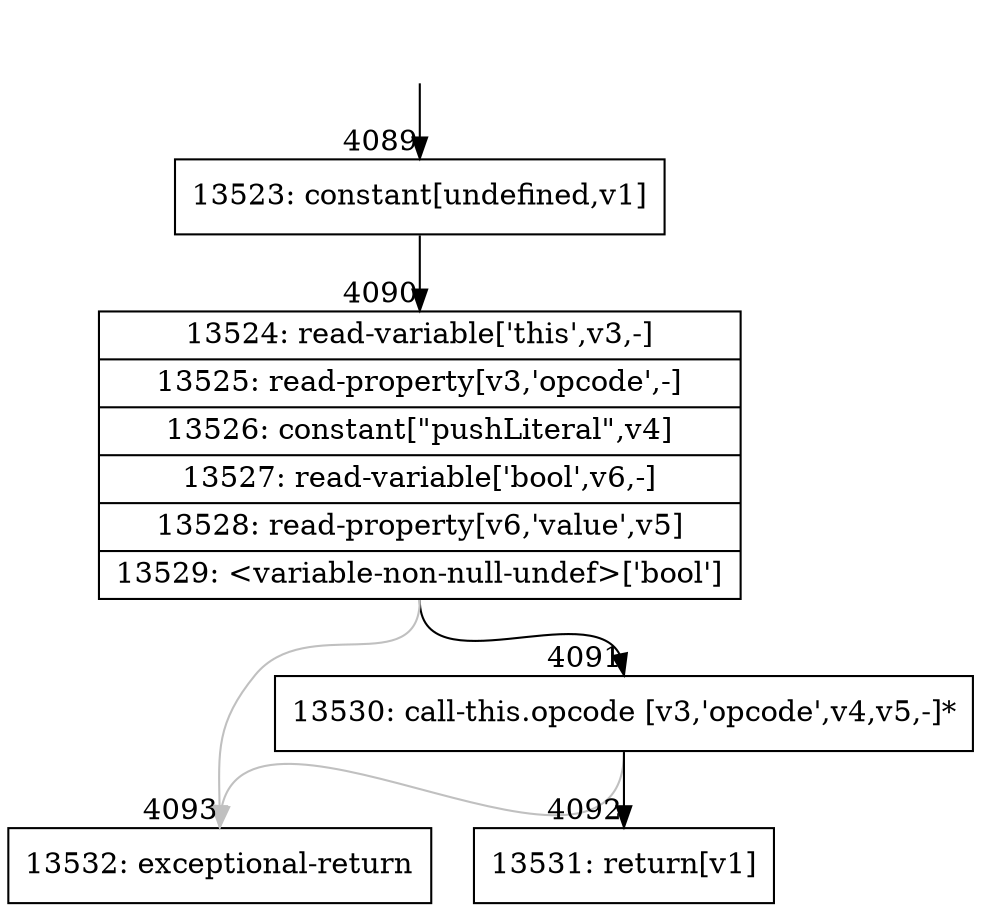 digraph {
rankdir="TD"
BB_entry166[shape=none,label=""];
BB_entry166 -> BB4089 [tailport=s, headport=n, headlabel="    4089"]
BB4089 [shape=record label="{13523: constant[undefined,v1]}" ] 
BB4089 -> BB4090 [tailport=s, headport=n, headlabel="      4090"]
BB4090 [shape=record label="{13524: read-variable['this',v3,-]|13525: read-property[v3,'opcode',-]|13526: constant[\"pushLiteral\",v4]|13527: read-variable['bool',v6,-]|13528: read-property[v6,'value',v5]|13529: \<variable-non-null-undef\>['bool']}" ] 
BB4090 -> BB4091 [tailport=s, headport=n, headlabel="      4091"]
BB4090 -> BB4093 [tailport=s, headport=n, color=gray, headlabel="      4093"]
BB4091 [shape=record label="{13530: call-this.opcode [v3,'opcode',v4,v5,-]*}" ] 
BB4091 -> BB4092 [tailport=s, headport=n, headlabel="      4092"]
BB4091 -> BB4093 [tailport=s, headport=n, color=gray]
BB4092 [shape=record label="{13531: return[v1]}" ] 
BB4093 [shape=record label="{13532: exceptional-return}" ] 
//#$~ 2220
}
